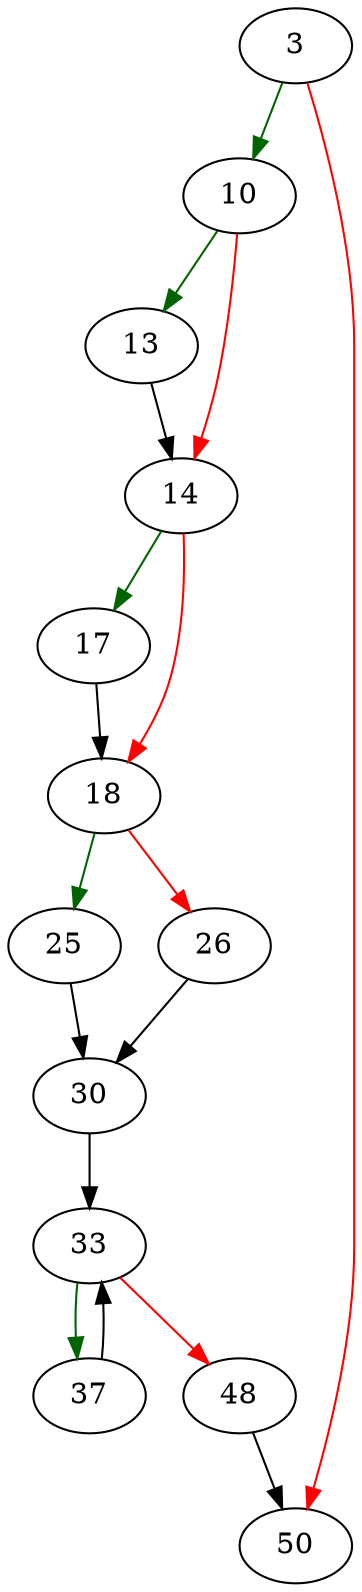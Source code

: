 strict digraph "sqlite3PCacheBufferSetup" {
	// Node definitions.
	3 [entry=true];
	10;
	50;
	13;
	14;
	17;
	18;
	25;
	26;
	30;
	33;
	37;
	48;

	// Edge definitions.
	3 -> 10 [
		color=darkgreen
		cond=true
	];
	3 -> 50 [
		color=red
		cond=false
	];
	10 -> 13 [
		color=darkgreen
		cond=true
	];
	10 -> 14 [
		color=red
		cond=false
	];
	13 -> 14;
	14 -> 17 [
		color=darkgreen
		cond=true
	];
	14 -> 18 [
		color=red
		cond=false
	];
	17 -> 18;
	18 -> 25 [
		color=darkgreen
		cond=true
	];
	18 -> 26 [
		color=red
		cond=false
	];
	25 -> 30;
	26 -> 30;
	30 -> 33;
	33 -> 37 [
		color=darkgreen
		cond=true
	];
	33 -> 48 [
		color=red
		cond=false
	];
	37 -> 33;
	48 -> 50;
}